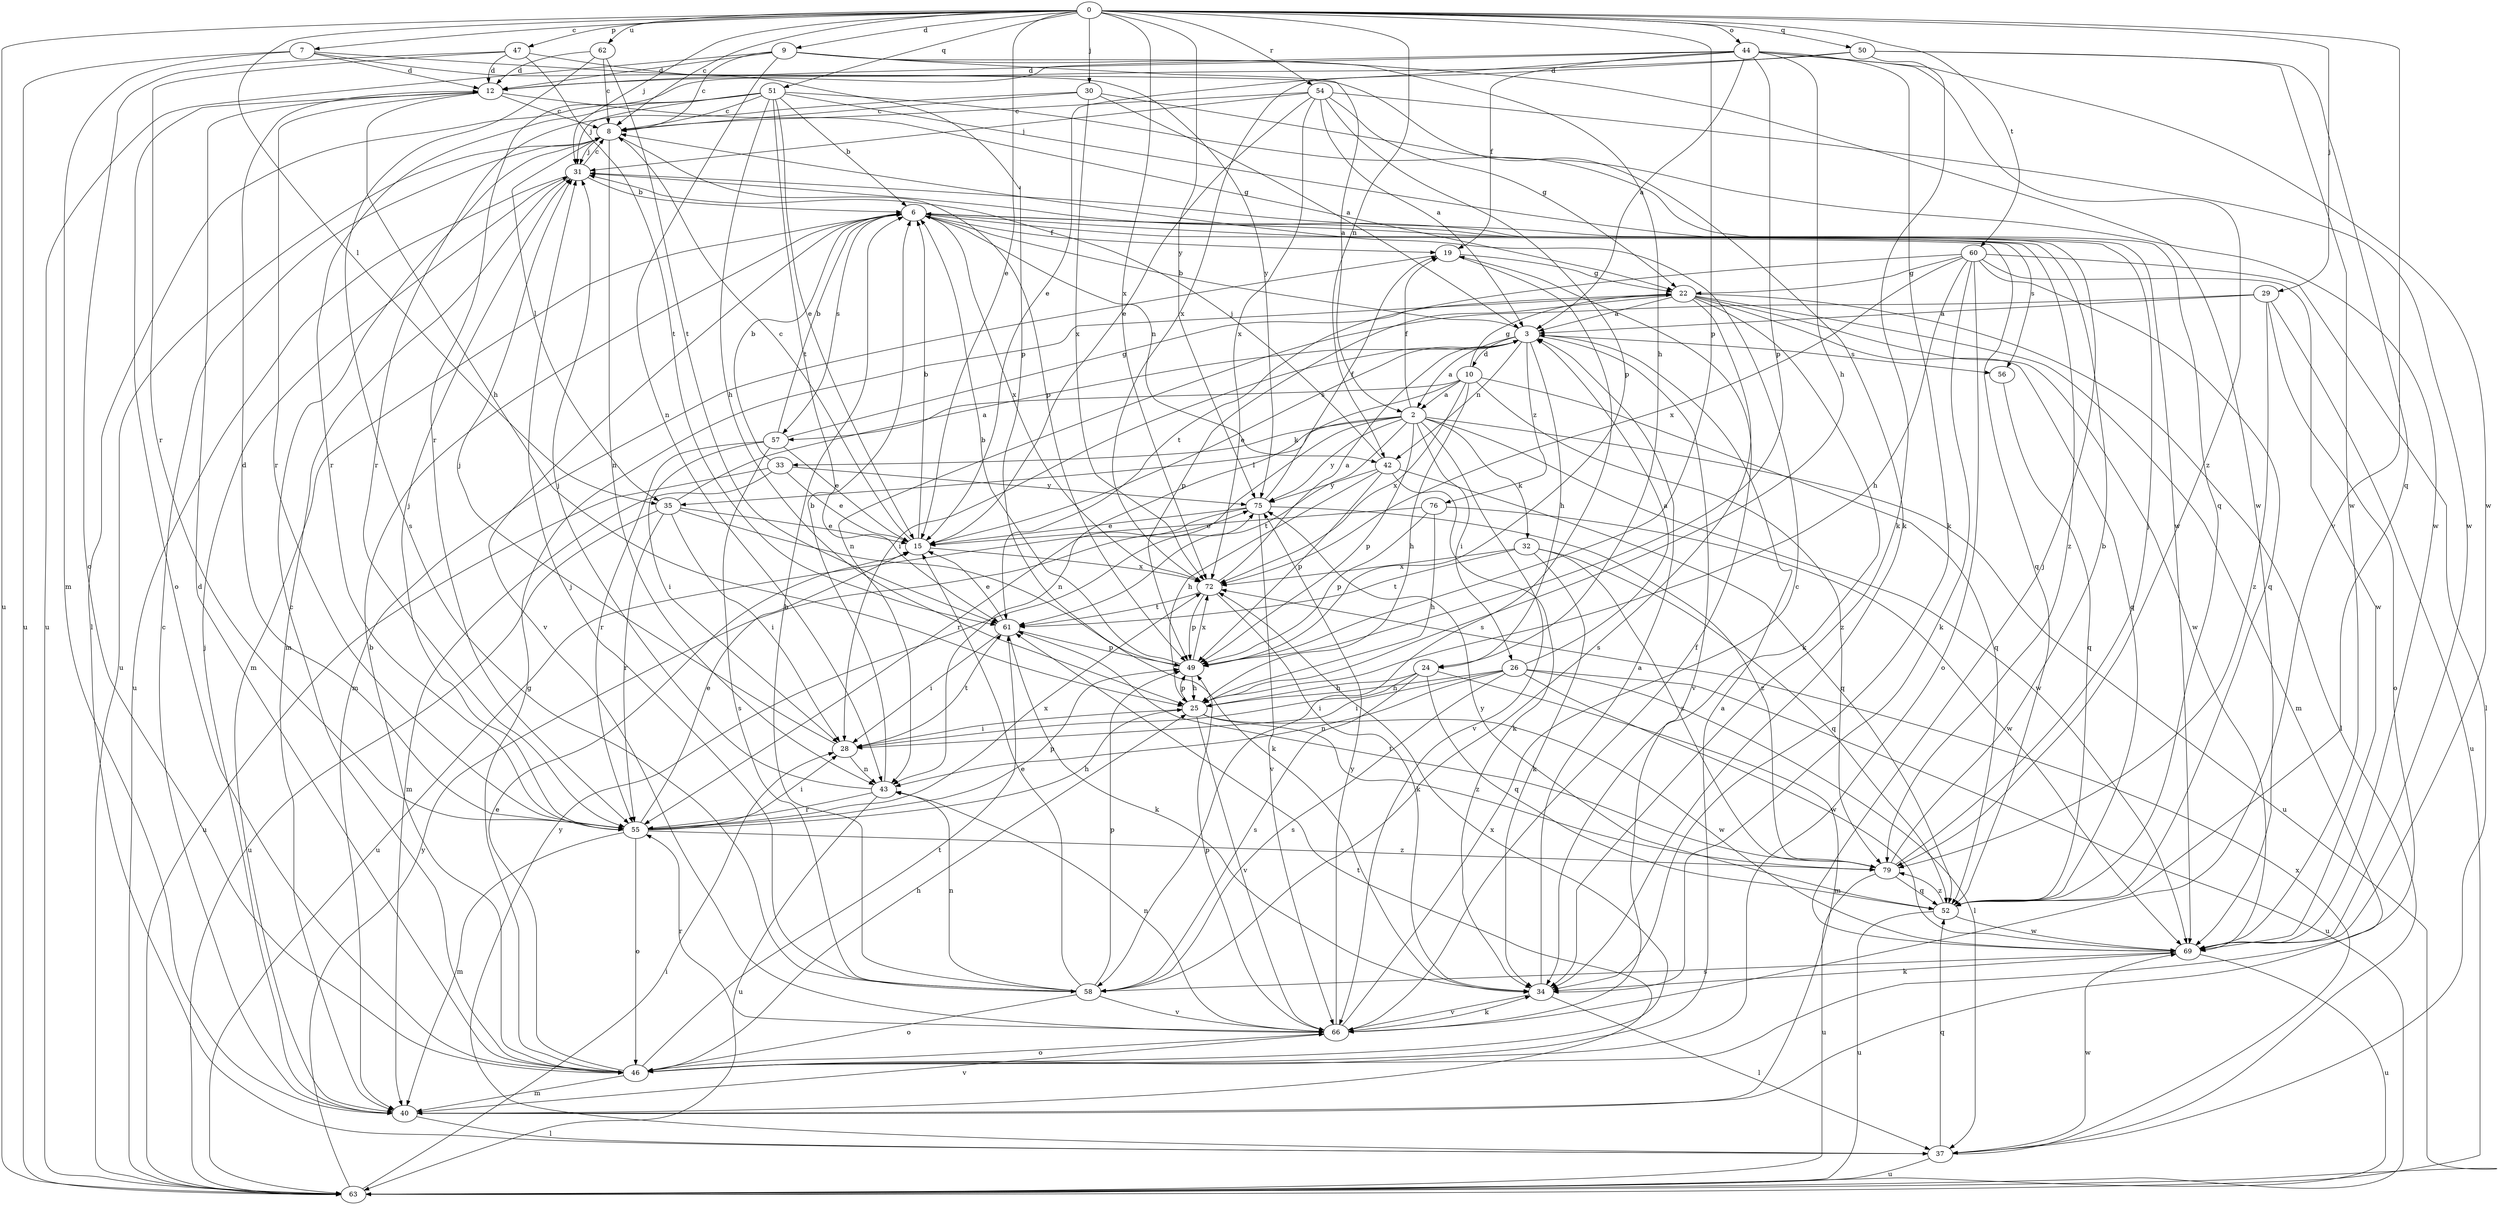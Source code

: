 strict digraph  {
0;
2;
3;
6;
7;
8;
9;
10;
12;
15;
19;
22;
24;
25;
26;
28;
29;
30;
31;
32;
33;
34;
35;
37;
40;
42;
43;
44;
46;
47;
49;
50;
51;
52;
54;
55;
56;
57;
58;
60;
61;
62;
63;
66;
69;
72;
75;
76;
79;
0 -> 7  [label=c];
0 -> 8  [label=c];
0 -> 9  [label=d];
0 -> 15  [label=e];
0 -> 29  [label=j];
0 -> 30  [label=j];
0 -> 31  [label=j];
0 -> 35  [label=l];
0 -> 42  [label=n];
0 -> 44  [label=o];
0 -> 47  [label=p];
0 -> 49  [label=p];
0 -> 50  [label=q];
0 -> 51  [label=q];
0 -> 54  [label=r];
0 -> 60  [label=t];
0 -> 62  [label=u];
0 -> 63  [label=u];
0 -> 66  [label=v];
0 -> 72  [label=x];
0 -> 75  [label=y];
2 -> 19  [label=f];
2 -> 26  [label=i];
2 -> 32  [label=k];
2 -> 33  [label=k];
2 -> 35  [label=l];
2 -> 49  [label=p];
2 -> 55  [label=r];
2 -> 61  [label=t];
2 -> 63  [label=u];
2 -> 66  [label=v];
2 -> 69  [label=w];
2 -> 75  [label=y];
3 -> 2  [label=a];
3 -> 6  [label=b];
3 -> 10  [label=d];
3 -> 15  [label=e];
3 -> 24  [label=h];
3 -> 28  [label=i];
3 -> 42  [label=n];
3 -> 56  [label=s];
3 -> 66  [label=v];
3 -> 76  [label=z];
6 -> 19  [label=f];
6 -> 40  [label=m];
6 -> 42  [label=n];
6 -> 52  [label=q];
6 -> 56  [label=s];
6 -> 57  [label=s];
6 -> 66  [label=v];
6 -> 72  [label=x];
6 -> 79  [label=z];
7 -> 12  [label=d];
7 -> 34  [label=k];
7 -> 40  [label=m];
7 -> 49  [label=p];
7 -> 63  [label=u];
8 -> 31  [label=j];
8 -> 35  [label=l];
8 -> 43  [label=n];
8 -> 49  [label=p];
8 -> 63  [label=u];
9 -> 2  [label=a];
9 -> 8  [label=c];
9 -> 12  [label=d];
9 -> 24  [label=h];
9 -> 43  [label=n];
9 -> 63  [label=u];
9 -> 69  [label=w];
10 -> 2  [label=a];
10 -> 22  [label=g];
10 -> 25  [label=h];
10 -> 43  [label=n];
10 -> 52  [label=q];
10 -> 57  [label=s];
10 -> 72  [label=x];
10 -> 79  [label=z];
12 -> 8  [label=c];
12 -> 22  [label=g];
12 -> 25  [label=h];
12 -> 46  [label=o];
12 -> 55  [label=r];
15 -> 6  [label=b];
15 -> 8  [label=c];
15 -> 72  [label=x];
19 -> 22  [label=g];
19 -> 40  [label=m];
19 -> 58  [label=s];
22 -> 3  [label=a];
22 -> 34  [label=k];
22 -> 37  [label=l];
22 -> 40  [label=m];
22 -> 49  [label=p];
22 -> 52  [label=q];
22 -> 58  [label=s];
22 -> 69  [label=w];
24 -> 25  [label=h];
24 -> 28  [label=i];
24 -> 40  [label=m];
24 -> 52  [label=q];
24 -> 58  [label=s];
25 -> 28  [label=i];
25 -> 49  [label=p];
25 -> 66  [label=v];
25 -> 69  [label=w];
25 -> 79  [label=z];
26 -> 3  [label=a];
26 -> 25  [label=h];
26 -> 28  [label=i];
26 -> 37  [label=l];
26 -> 43  [label=n];
26 -> 58  [label=s];
26 -> 63  [label=u];
26 -> 69  [label=w];
28 -> 31  [label=j];
28 -> 43  [label=n];
28 -> 61  [label=t];
29 -> 3  [label=a];
29 -> 43  [label=n];
29 -> 46  [label=o];
29 -> 63  [label=u];
29 -> 79  [label=z];
30 -> 3  [label=a];
30 -> 8  [label=c];
30 -> 55  [label=r];
30 -> 69  [label=w];
30 -> 72  [label=x];
31 -> 6  [label=b];
31 -> 8  [label=c];
31 -> 40  [label=m];
31 -> 63  [label=u];
32 -> 34  [label=k];
32 -> 52  [label=q];
32 -> 61  [label=t];
32 -> 72  [label=x];
32 -> 79  [label=z];
33 -> 6  [label=b];
33 -> 15  [label=e];
33 -> 40  [label=m];
33 -> 63  [label=u];
33 -> 75  [label=y];
34 -> 3  [label=a];
34 -> 37  [label=l];
34 -> 66  [label=v];
35 -> 3  [label=a];
35 -> 15  [label=e];
35 -> 28  [label=i];
35 -> 34  [label=k];
35 -> 55  [label=r];
35 -> 63  [label=u];
37 -> 52  [label=q];
37 -> 63  [label=u];
37 -> 69  [label=w];
37 -> 72  [label=x];
37 -> 75  [label=y];
40 -> 8  [label=c];
40 -> 31  [label=j];
40 -> 37  [label=l];
40 -> 61  [label=t];
40 -> 66  [label=v];
42 -> 25  [label=h];
42 -> 31  [label=j];
42 -> 34  [label=k];
42 -> 49  [label=p];
42 -> 52  [label=q];
42 -> 75  [label=y];
43 -> 6  [label=b];
43 -> 31  [label=j];
43 -> 55  [label=r];
43 -> 63  [label=u];
44 -> 3  [label=a];
44 -> 12  [label=d];
44 -> 15  [label=e];
44 -> 19  [label=f];
44 -> 25  [label=h];
44 -> 34  [label=k];
44 -> 49  [label=p];
44 -> 55  [label=r];
44 -> 69  [label=w];
44 -> 79  [label=z];
46 -> 3  [label=a];
46 -> 6  [label=b];
46 -> 8  [label=c];
46 -> 12  [label=d];
46 -> 15  [label=e];
46 -> 22  [label=g];
46 -> 25  [label=h];
46 -> 40  [label=m];
46 -> 61  [label=t];
46 -> 72  [label=x];
47 -> 12  [label=d];
47 -> 46  [label=o];
47 -> 55  [label=r];
47 -> 61  [label=t];
47 -> 75  [label=y];
49 -> 6  [label=b];
49 -> 25  [label=h];
49 -> 72  [label=x];
50 -> 12  [label=d];
50 -> 34  [label=k];
50 -> 52  [label=q];
50 -> 69  [label=w];
50 -> 72  [label=x];
51 -> 6  [label=b];
51 -> 8  [label=c];
51 -> 15  [label=e];
51 -> 25  [label=h];
51 -> 31  [label=j];
51 -> 37  [label=l];
51 -> 52  [label=q];
51 -> 55  [label=r];
51 -> 61  [label=t];
51 -> 69  [label=w];
52 -> 63  [label=u];
52 -> 69  [label=w];
52 -> 75  [label=y];
52 -> 79  [label=z];
54 -> 3  [label=a];
54 -> 8  [label=c];
54 -> 15  [label=e];
54 -> 22  [label=g];
54 -> 31  [label=j];
54 -> 49  [label=p];
54 -> 69  [label=w];
54 -> 72  [label=x];
55 -> 12  [label=d];
55 -> 15  [label=e];
55 -> 25  [label=h];
55 -> 28  [label=i];
55 -> 31  [label=j];
55 -> 40  [label=m];
55 -> 46  [label=o];
55 -> 49  [label=p];
55 -> 72  [label=x];
55 -> 79  [label=z];
56 -> 52  [label=q];
57 -> 6  [label=b];
57 -> 15  [label=e];
57 -> 22  [label=g];
57 -> 28  [label=i];
57 -> 55  [label=r];
57 -> 58  [label=s];
58 -> 6  [label=b];
58 -> 15  [label=e];
58 -> 31  [label=j];
58 -> 43  [label=n];
58 -> 46  [label=o];
58 -> 49  [label=p];
58 -> 66  [label=v];
60 -> 22  [label=g];
60 -> 25  [label=h];
60 -> 34  [label=k];
60 -> 37  [label=l];
60 -> 46  [label=o];
60 -> 52  [label=q];
60 -> 61  [label=t];
60 -> 69  [label=w];
60 -> 72  [label=x];
61 -> 15  [label=e];
61 -> 28  [label=i];
61 -> 34  [label=k];
61 -> 49  [label=p];
62 -> 8  [label=c];
62 -> 12  [label=d];
62 -> 58  [label=s];
62 -> 61  [label=t];
63 -> 28  [label=i];
63 -> 75  [label=y];
66 -> 8  [label=c];
66 -> 19  [label=f];
66 -> 34  [label=k];
66 -> 43  [label=n];
66 -> 46  [label=o];
66 -> 49  [label=p];
66 -> 55  [label=r];
66 -> 75  [label=y];
69 -> 31  [label=j];
69 -> 34  [label=k];
69 -> 58  [label=s];
69 -> 63  [label=u];
72 -> 3  [label=a];
72 -> 34  [label=k];
72 -> 49  [label=p];
72 -> 61  [label=t];
75 -> 15  [label=e];
75 -> 19  [label=f];
75 -> 63  [label=u];
75 -> 66  [label=v];
75 -> 79  [label=z];
76 -> 15  [label=e];
76 -> 25  [label=h];
76 -> 49  [label=p];
76 -> 69  [label=w];
79 -> 6  [label=b];
79 -> 31  [label=j];
79 -> 52  [label=q];
79 -> 61  [label=t];
79 -> 63  [label=u];
}
